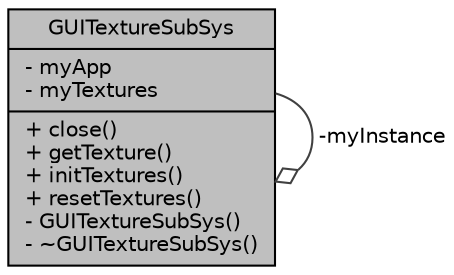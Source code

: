 digraph "GUITextureSubSys"
{
  edge [fontname="Helvetica",fontsize="10",labelfontname="Helvetica",labelfontsize="10"];
  node [fontname="Helvetica",fontsize="10",shape=record];
  Node1 [label="{GUITextureSubSys\n|- myApp\l- myTextures\l|+ close()\l+ getTexture()\l+ initTextures()\l+ resetTextures()\l- GUITextureSubSys()\l- ~GUITextureSubSys()\l}",height=0.2,width=0.4,color="black", fillcolor="grey75", style="filled", fontcolor="black"];
  Node1 -> Node1 [color="grey25",fontsize="10",style="solid",label=" -myInstance" ,arrowhead="odiamond",fontname="Helvetica"];
}
